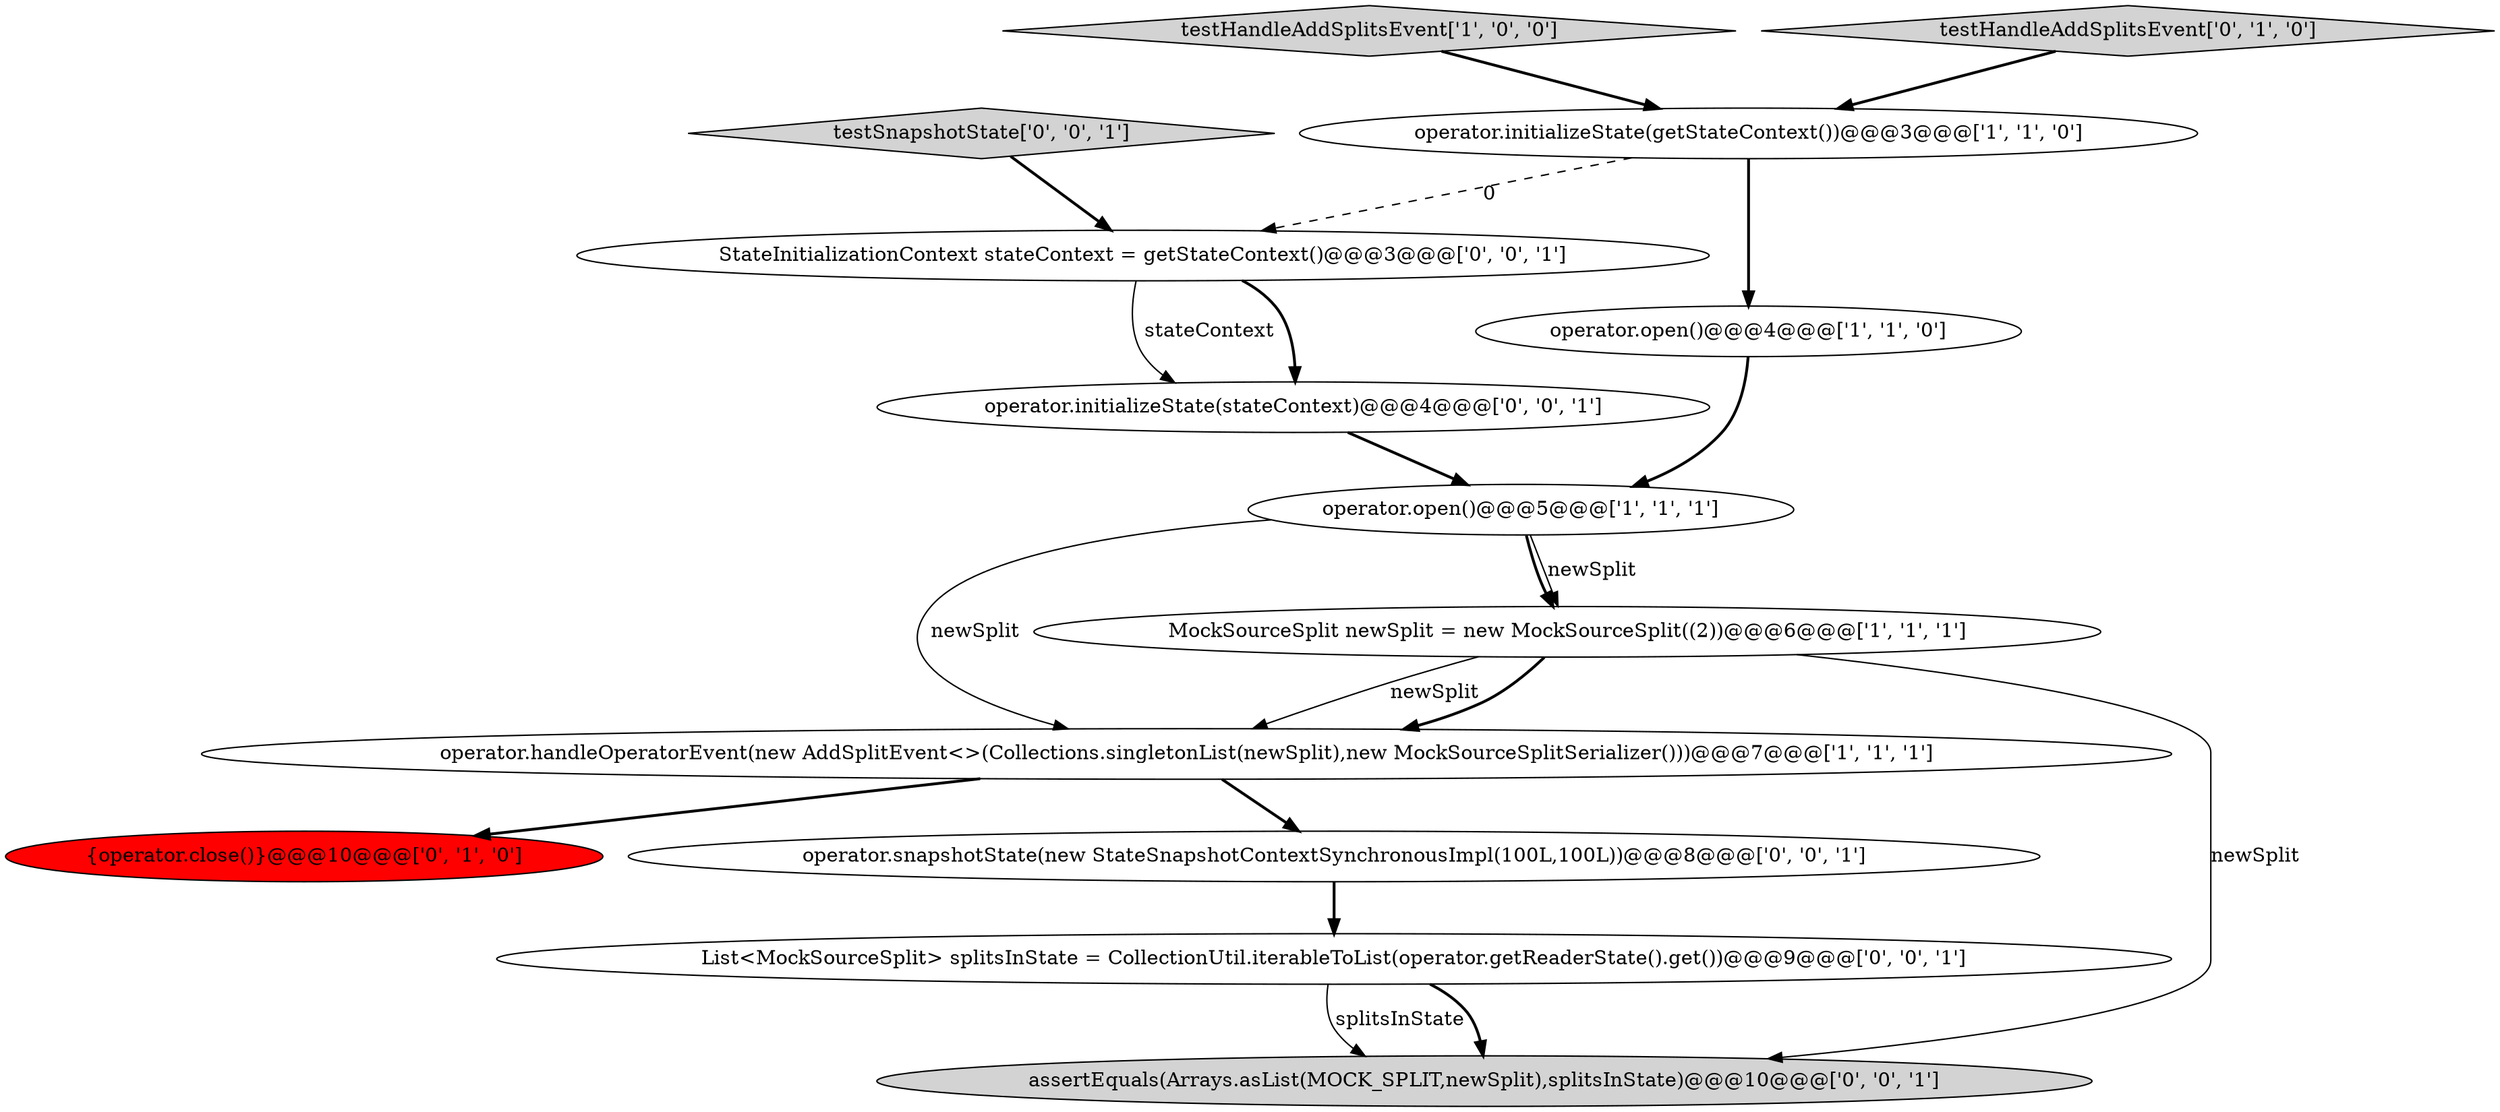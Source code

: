 digraph {
3 [style = filled, label = "operator.initializeState(getStateContext())@@@3@@@['1', '1', '0']", fillcolor = white, shape = ellipse image = "AAA0AAABBB1BBB"];
9 [style = filled, label = "List<MockSourceSplit> splitsInState = CollectionUtil.iterableToList(operator.getReaderState().get())@@@9@@@['0', '0', '1']", fillcolor = white, shape = ellipse image = "AAA0AAABBB3BBB"];
7 [style = filled, label = "{operator.close()}@@@10@@@['0', '1', '0']", fillcolor = red, shape = ellipse image = "AAA1AAABBB2BBB"];
5 [style = filled, label = "operator.handleOperatorEvent(new AddSplitEvent<>(Collections.singletonList(newSplit),new MockSourceSplitSerializer()))@@@7@@@['1', '1', '1']", fillcolor = white, shape = ellipse image = "AAA0AAABBB1BBB"];
10 [style = filled, label = "assertEquals(Arrays.asList(MOCK_SPLIT,newSplit),splitsInState)@@@10@@@['0', '0', '1']", fillcolor = lightgray, shape = ellipse image = "AAA0AAABBB3BBB"];
0 [style = filled, label = "testHandleAddSplitsEvent['1', '0', '0']", fillcolor = lightgray, shape = diamond image = "AAA0AAABBB1BBB"];
11 [style = filled, label = "StateInitializationContext stateContext = getStateContext()@@@3@@@['0', '0', '1']", fillcolor = white, shape = ellipse image = "AAA0AAABBB3BBB"];
8 [style = filled, label = "operator.snapshotState(new StateSnapshotContextSynchronousImpl(100L,100L))@@@8@@@['0', '0', '1']", fillcolor = white, shape = ellipse image = "AAA0AAABBB3BBB"];
12 [style = filled, label = "testSnapshotState['0', '0', '1']", fillcolor = lightgray, shape = diamond image = "AAA0AAABBB3BBB"];
6 [style = filled, label = "testHandleAddSplitsEvent['0', '1', '0']", fillcolor = lightgray, shape = diamond image = "AAA0AAABBB2BBB"];
13 [style = filled, label = "operator.initializeState(stateContext)@@@4@@@['0', '0', '1']", fillcolor = white, shape = ellipse image = "AAA0AAABBB3BBB"];
4 [style = filled, label = "MockSourceSplit newSplit = new MockSourceSplit((2))@@@6@@@['1', '1', '1']", fillcolor = white, shape = ellipse image = "AAA0AAABBB1BBB"];
1 [style = filled, label = "operator.open()@@@5@@@['1', '1', '1']", fillcolor = white, shape = ellipse image = "AAA0AAABBB1BBB"];
2 [style = filled, label = "operator.open()@@@4@@@['1', '1', '0']", fillcolor = white, shape = ellipse image = "AAA0AAABBB1BBB"];
9->10 [style = solid, label="splitsInState"];
0->3 [style = bold, label=""];
5->7 [style = bold, label=""];
6->3 [style = bold, label=""];
5->8 [style = bold, label=""];
1->4 [style = bold, label=""];
4->5 [style = solid, label="newSplit"];
9->10 [style = bold, label=""];
3->2 [style = bold, label=""];
11->13 [style = solid, label="stateContext"];
1->5 [style = solid, label="newSplit"];
3->11 [style = dashed, label="0"];
4->5 [style = bold, label=""];
2->1 [style = bold, label=""];
1->4 [style = solid, label="newSplit"];
13->1 [style = bold, label=""];
11->13 [style = bold, label=""];
4->10 [style = solid, label="newSplit"];
8->9 [style = bold, label=""];
12->11 [style = bold, label=""];
}
